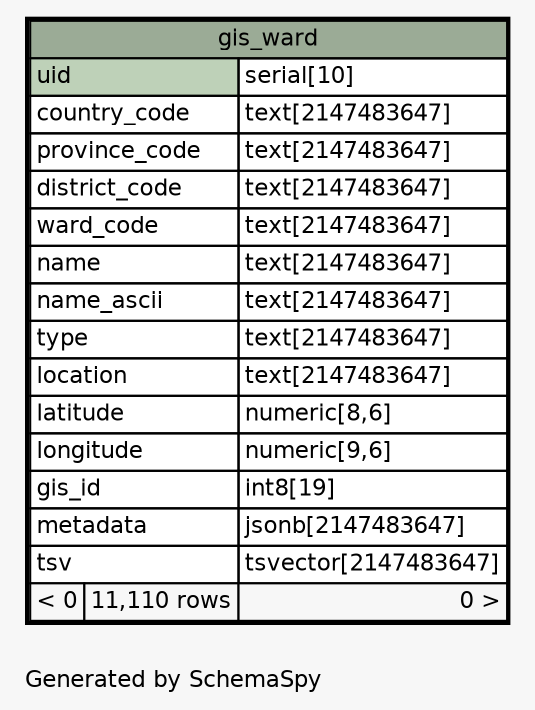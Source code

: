 // dot 2.38.0 on Linux 4.4.0-71-generic
// SchemaSpy rev 590
digraph "oneDegreeRelationshipsDiagram" {
  graph [
    rankdir="RL"
    bgcolor="#f7f7f7"
    label="\nGenerated by SchemaSpy"
    labeljust="l"
    nodesep="0.18"
    ranksep="0.46"
    fontname="Helvetica"
    fontsize="11"
  ];
  node [
    fontname="Helvetica"
    fontsize="11"
    shape="plaintext"
  ];
  edge [
    arrowsize="0.8"
  ];
  "gis_ward" [
    label=<
    <TABLE BORDER="2" CELLBORDER="1" CELLSPACING="0" BGCOLOR="#ffffff">
      <TR><TD COLSPAN="3" BGCOLOR="#9bab96" ALIGN="CENTER">gis_ward</TD></TR>
      <TR><TD PORT="uid" COLSPAN="2" BGCOLOR="#bed1b8" ALIGN="LEFT">uid</TD><TD PORT="uid.type" ALIGN="LEFT">serial[10]</TD></TR>
      <TR><TD PORT="country_code" COLSPAN="2" ALIGN="LEFT">country_code</TD><TD PORT="country_code.type" ALIGN="LEFT">text[2147483647]</TD></TR>
      <TR><TD PORT="province_code" COLSPAN="2" ALIGN="LEFT">province_code</TD><TD PORT="province_code.type" ALIGN="LEFT">text[2147483647]</TD></TR>
      <TR><TD PORT="district_code" COLSPAN="2" ALIGN="LEFT">district_code</TD><TD PORT="district_code.type" ALIGN="LEFT">text[2147483647]</TD></TR>
      <TR><TD PORT="ward_code" COLSPAN="2" ALIGN="LEFT">ward_code</TD><TD PORT="ward_code.type" ALIGN="LEFT">text[2147483647]</TD></TR>
      <TR><TD PORT="name" COLSPAN="2" ALIGN="LEFT">name</TD><TD PORT="name.type" ALIGN="LEFT">text[2147483647]</TD></TR>
      <TR><TD PORT="name_ascii" COLSPAN="2" ALIGN="LEFT">name_ascii</TD><TD PORT="name_ascii.type" ALIGN="LEFT">text[2147483647]</TD></TR>
      <TR><TD PORT="type" COLSPAN="2" ALIGN="LEFT">type</TD><TD PORT="type.type" ALIGN="LEFT">text[2147483647]</TD></TR>
      <TR><TD PORT="location" COLSPAN="2" ALIGN="LEFT">location</TD><TD PORT="location.type" ALIGN="LEFT">text[2147483647]</TD></TR>
      <TR><TD PORT="latitude" COLSPAN="2" ALIGN="LEFT">latitude</TD><TD PORT="latitude.type" ALIGN="LEFT">numeric[8,6]</TD></TR>
      <TR><TD PORT="longitude" COLSPAN="2" ALIGN="LEFT">longitude</TD><TD PORT="longitude.type" ALIGN="LEFT">numeric[9,6]</TD></TR>
      <TR><TD PORT="gis_id" COLSPAN="2" ALIGN="LEFT">gis_id</TD><TD PORT="gis_id.type" ALIGN="LEFT">int8[19]</TD></TR>
      <TR><TD PORT="metadata" COLSPAN="2" ALIGN="LEFT">metadata</TD><TD PORT="metadata.type" ALIGN="LEFT">jsonb[2147483647]</TD></TR>
      <TR><TD PORT="tsv" COLSPAN="2" ALIGN="LEFT">tsv</TD><TD PORT="tsv.type" ALIGN="LEFT">tsvector[2147483647]</TD></TR>
      <TR><TD ALIGN="LEFT" BGCOLOR="#f7f7f7">&lt; 0</TD><TD ALIGN="RIGHT" BGCOLOR="#f7f7f7">11,110 rows</TD><TD ALIGN="RIGHT" BGCOLOR="#f7f7f7">0 &gt;</TD></TR>
    </TABLE>>
    URL="gis_ward.html"
    tooltip="gis_ward"
  ];
}
